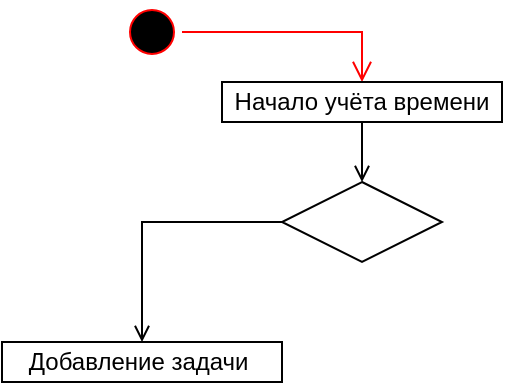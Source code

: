 <mxfile version="21.5.0" type="github">
  <diagram name="Страница 1" id="kH5TGTa49pQ1xXuzojZ1">
    <mxGraphModel dx="746" dy="465" grid="1" gridSize="10" guides="1" tooltips="1" connect="1" arrows="1" fold="1" page="1" pageScale="1" pageWidth="827" pageHeight="1169" math="0" shadow="0">
      <root>
        <mxCell id="0" />
        <mxCell id="1" parent="0" />
        <mxCell id="l62aZes21H0DnFk_PJ2G-6" value="" style="ellipse;html=1;shape=startState;fillColor=#000000;strokeColor=#ff0000;" parent="1" vertex="1">
          <mxGeometry x="120" y="150" width="30" height="30" as="geometry" />
        </mxCell>
        <mxCell id="l62aZes21H0DnFk_PJ2G-7" value="" style="edgeStyle=orthogonalEdgeStyle;html=1;verticalAlign=bottom;endArrow=open;endSize=8;strokeColor=#ff0000;rounded=0;entryX=0.5;entryY=0;entryDx=0;entryDy=0;" parent="1" source="l62aZes21H0DnFk_PJ2G-6" target="l62aZes21H0DnFk_PJ2G-9" edge="1">
          <mxGeometry relative="1" as="geometry">
            <mxPoint x="250" y="200" as="targetPoint" />
          </mxGeometry>
        </mxCell>
        <mxCell id="l62aZes21H0DnFk_PJ2G-20" style="edgeStyle=orthogonalEdgeStyle;rounded=0;orthogonalLoop=1;jettySize=auto;html=1;exitX=0.5;exitY=1;exitDx=0;exitDy=0;entryX=0.5;entryY=0;entryDx=0;entryDy=0;endArrow=open;endFill=0;" parent="1" source="l62aZes21H0DnFk_PJ2G-9" target="l62aZes21H0DnFk_PJ2G-16" edge="1">
          <mxGeometry relative="1" as="geometry" />
        </mxCell>
        <mxCell id="l62aZes21H0DnFk_PJ2G-9" value="Начало учёта времени" style="html=1;whiteSpace=wrap;" parent="1" vertex="1">
          <mxGeometry x="170" y="190" width="140" height="20" as="geometry" />
        </mxCell>
        <mxCell id="l62aZes21H0DnFk_PJ2G-14" value="Добавление задачи&amp;nbsp;" style="html=1;whiteSpace=wrap;" parent="1" vertex="1">
          <mxGeometry x="60" y="320" width="140" height="20" as="geometry" />
        </mxCell>
        <mxCell id="l62aZes21H0DnFk_PJ2G-21" style="edgeStyle=orthogonalEdgeStyle;rounded=0;orthogonalLoop=1;jettySize=auto;html=1;exitX=0;exitY=0.5;exitDx=0;exitDy=0;entryX=0.5;entryY=0;entryDx=0;entryDy=0;endArrow=open;endFill=0;" parent="1" source="l62aZes21H0DnFk_PJ2G-16" target="l62aZes21H0DnFk_PJ2G-14" edge="1">
          <mxGeometry relative="1" as="geometry" />
        </mxCell>
        <mxCell id="l62aZes21H0DnFk_PJ2G-16" value="" style="rhombus;whiteSpace=wrap;html=1;" parent="1" vertex="1">
          <mxGeometry x="200" y="240" width="80" height="40" as="geometry" />
        </mxCell>
      </root>
    </mxGraphModel>
  </diagram>
</mxfile>
